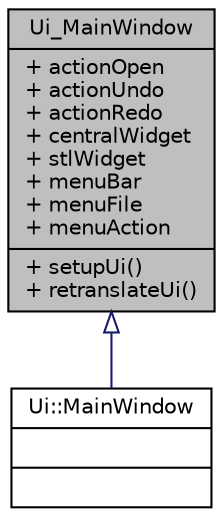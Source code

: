 digraph "Ui_MainWindow"
{
 // LATEX_PDF_SIZE
  edge [fontname="Helvetica",fontsize="10",labelfontname="Helvetica",labelfontsize="10"];
  node [fontname="Helvetica",fontsize="10",shape=record];
  Node1 [label="{Ui_MainWindow\n|+ actionOpen\l+ actionUndo\l+ actionRedo\l+ centralWidget\l+ stlWidget\l+ menuBar\l+ menuFile\l+ menuAction\l|+ setupUi()\l+ retranslateUi()\l}",height=0.2,width=0.4,color="black", fillcolor="grey75", style="filled", fontcolor="black",tooltip=" "];
  Node1 -> Node2 [dir="back",color="midnightblue",fontsize="10",style="solid",arrowtail="onormal",fontname="Helvetica"];
  Node2 [label="{Ui::MainWindow\n||}",height=0.2,width=0.4,color="black", fillcolor="white", style="filled",URL="$class_ui_1_1_main_window.html",tooltip=" "];
}

